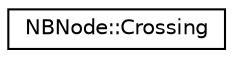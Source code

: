 digraph "Graphical Class Hierarchy"
{
  edge [fontname="Helvetica",fontsize="10",labelfontname="Helvetica",labelfontsize="10"];
  node [fontname="Helvetica",fontsize="10",shape=record];
  rankdir="LR";
  Node0 [label="NBNode::Crossing",height=0.2,width=0.4,color="black", fillcolor="white", style="filled",URL="$d0/d77/struct_n_b_node_1_1_crossing.html",tooltip="A definition of a pedestrian crossing. "];
}
